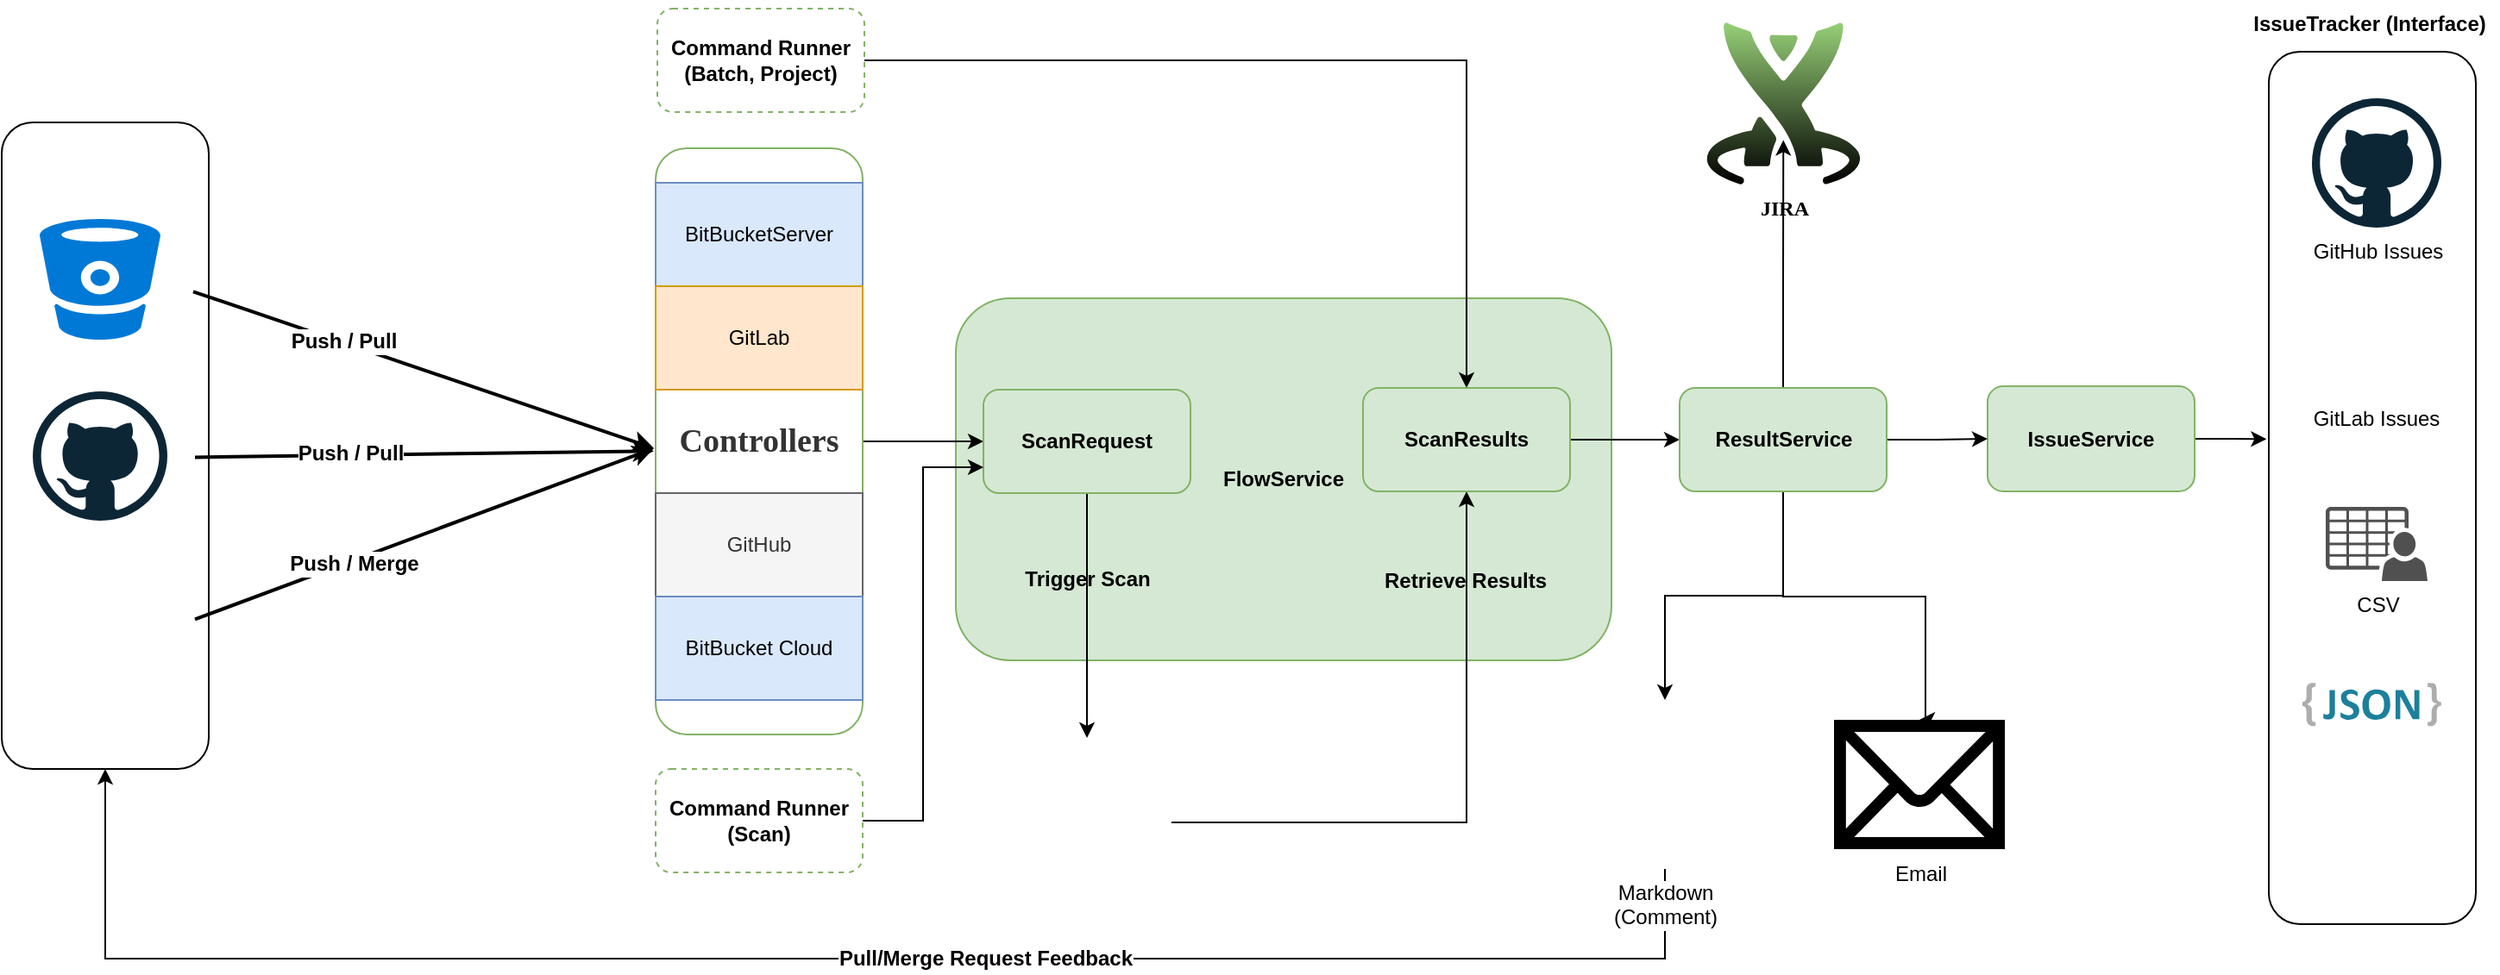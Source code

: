 <mxfile version="10.7.7"><diagram id="R9X81debLUxEu9t5-opN" name="Page-1"><mxGraphModel dx="2025" dy="1086" grid="1" gridSize="10" guides="1" tooltips="1" connect="1" arrows="1" fold="1" page="1" pageScale="1" pageWidth="850" pageHeight="1100" math="0" shadow="0"><root><mxCell id="0"/><mxCell id="1" parent="0"/><mxCell id="2" value="" style="rounded=1;whiteSpace=wrap;html=1;fillColor=none;" vertex="1" parent="1"><mxGeometry x="1165" y="74" width="120" height="506" as="geometry"/></mxCell><mxCell id="3" value="FlowService" style="rounded=1;whiteSpace=wrap;html=1;fillColor=#d5e8d4;strokeColor=#82b366;fontStyle=1" vertex="1" parent="1"><mxGeometry x="404" y="217" width="380" height="210" as="geometry"/></mxCell><mxCell id="4" style="edgeStyle=orthogonalEdgeStyle;rounded=0;orthogonalLoop=1;jettySize=auto;html=1;entryX=0;entryY=0.5;entryDx=0;entryDy=0;" edge="1" parent="1" source="5" target="12"><mxGeometry relative="1" as="geometry"/></mxCell><mxCell id="5" value="&lt;font face=&quot;Verdana&quot; size=&quot;1&quot; color=&quot;#333333&quot;&gt;&lt;b style=&quot;font-size: 19px&quot;&gt;Controllers&lt;/b&gt;&lt;/font&gt;" style="rounded=1;whiteSpace=wrap;html=1;fillColor=none;strokeColor=#82b366;" vertex="1" parent="1"><mxGeometry x="230" y="130" width="120" height="340" as="geometry"/></mxCell><mxCell id="6" value="BitBucketServer" style="rounded=0;whiteSpace=wrap;html=1;fillColor=#dae8fc;strokeColor=#6c8ebf;" vertex="1" parent="1"><mxGeometry x="230" y="150" width="120" height="60" as="geometry"/></mxCell><mxCell id="7" value="GitLab" style="rounded=0;whiteSpace=wrap;html=1;fillColor=#ffe6cc;strokeColor=#d79b00;" vertex="1" parent="1"><mxGeometry x="230" y="210" width="120" height="60" as="geometry"/></mxCell><mxCell id="8" value="GitHub" style="rounded=0;whiteSpace=wrap;html=1;fillColor=#f5f5f5;strokeColor=#666666;fontColor=#333333;" vertex="1" parent="1"><mxGeometry x="230" y="330" width="120" height="60" as="geometry"/></mxCell><mxCell id="9" value="BitBucket Cloud" style="rounded=0;whiteSpace=wrap;html=1;fillColor=#dae8fc;strokeColor=#6c8ebf;" vertex="1" parent="1"><mxGeometry x="230" y="390" width="120" height="60" as="geometry"/></mxCell><mxCell id="10" style="edgeStyle=orthogonalEdgeStyle;rounded=0;orthogonalLoop=1;jettySize=auto;html=1;" edge="1" parent="1" source="12" target="30"><mxGeometry relative="1" as="geometry"/></mxCell><mxCell id="11" value="Trigger Scan" style="text;html=1;resizable=0;points=[];align=center;verticalAlign=middle;labelBackgroundColor=none;fontStyle=1" vertex="1" connectable="0" parent="10"><mxGeometry x="-0.294" relative="1" as="geometry"><mxPoint as="offset"/></mxGeometry></mxCell><mxCell id="12" value="ScanRequest" style="rounded=1;whiteSpace=wrap;html=1;fillColor=#d5e8d4;strokeColor=#82b366;fontStyle=1" vertex="1" parent="1"><mxGeometry x="420" y="270" width="120" height="60" as="geometry"/></mxCell><mxCell id="13" style="edgeStyle=orthogonalEdgeStyle;rounded=0;orthogonalLoop=1;jettySize=auto;html=1;entryX=0;entryY=0.75;entryDx=0;entryDy=0;" edge="1" parent="1" source="14" target="12"><mxGeometry relative="1" as="geometry"/></mxCell><mxCell id="14" value="&lt;b&gt;Command Runner&lt;br&gt;(Scan)&lt;/b&gt;&lt;br&gt;" style="rounded=1;whiteSpace=wrap;html=1;fillColor=none;strokeColor=#82b366;dashed=1;" vertex="1" parent="1"><mxGeometry x="230" y="490" width="120" height="60" as="geometry"/></mxCell><mxCell id="15" value="" style="shadow=0;dashed=0;html=1;strokeColor=none;fillColor=#0079D6;labelPosition=center;verticalLabelPosition=bottom;verticalAlign=top;shape=mxgraph.azure.bitbucket_code_source;" vertex="1" parent="1"><mxGeometry x="-127" y="171" width="70" height="70" as="geometry"/></mxCell><mxCell id="16" value="" style="dashed=0;html=1;shape=mxgraph.weblogos.github;fillColor=#FFFFFF;" vertex="1" parent="1"><mxGeometry x="-131" y="271" width="78" height="75" as="geometry"/></mxCell><mxCell id="17" value="" style="shape=image;verticalLabelPosition=bottom;labelBackgroundColor=#ffffff;verticalAlign=top;aspect=fixed;imageAspect=0;image=https://png.icons8.com/color/540/gitlab.png;" vertex="1" parent="1"><mxGeometry x="-127" y="370" width="71" height="71" as="geometry"/></mxCell><mxCell id="18" style="rounded=0;html=1;entryX=0;entryY=0.5;jettySize=auto;orthogonalLoop=1;strokeWidth=2;" edge="1" parent="1" source="20"><mxGeometry relative="1" as="geometry"><mxPoint x="229" y="304" as="targetPoint"/></mxGeometry></mxCell><mxCell id="19" value="&lt;b&gt;Push / Merge&lt;/b&gt;" style="text;html=1;resizable=0;points=[];align=center;verticalAlign=middle;labelBackgroundColor=#ffffff;" vertex="1" connectable="0" parent="18"><mxGeometry x="-0.155" y="4" relative="1" as="geometry"><mxPoint x="-19" y="13" as="offset"/></mxGeometry></mxCell><mxCell id="20" value="" style="shape=image;verticalLabelPosition=bottom;labelBackgroundColor=#ffffff;verticalAlign=top;aspect=fixed;imageAspect=0;image=https://png.icons8.com/ios/540/webhook-filled.png;" vertex="1" parent="1"><mxGeometry x="-76" y="391" width="39" height="39" as="geometry"/></mxCell><mxCell id="21" style="edgeStyle=none;rounded=0;html=1;jettySize=auto;orthogonalLoop=1;strokeWidth=2;" edge="1" parent="1" source="23"><mxGeometry relative="1" as="geometry"><mxPoint x="229" y="305.579" as="targetPoint"/></mxGeometry></mxCell><mxCell id="22" value="&lt;b&gt;Push / Pull&lt;/b&gt;" style="text;html=1;resizable=0;points=[];align=center;verticalAlign=middle;labelBackgroundColor=#ffffff;" vertex="1" connectable="0" parent="21"><mxGeometry x="-0.356" relative="1" as="geometry"><mxPoint x="4" y="-1" as="offset"/></mxGeometry></mxCell><mxCell id="23" value="" style="shape=image;verticalLabelPosition=bottom;labelBackgroundColor=#ffffff;verticalAlign=top;aspect=fixed;imageAspect=0;image=https://png.icons8.com/ios/540/webhook-filled.png;" vertex="1" parent="1"><mxGeometry x="-76" y="290" width="39" height="39" as="geometry"/></mxCell><mxCell id="24" style="edgeStyle=none;rounded=0;html=1;entryX=0;entryY=0.5;jettySize=auto;orthogonalLoop=1;strokeWidth=2;" edge="1" parent="1" source="26"><mxGeometry relative="1" as="geometry"><mxPoint x="229" y="304" as="targetPoint"/></mxGeometry></mxCell><mxCell id="25" value="&lt;b&gt;Push / Pull&lt;/b&gt;" style="text;html=1;resizable=0;points=[];align=center;verticalAlign=middle;labelBackgroundColor=#ffffff;" vertex="1" connectable="0" parent="24"><mxGeometry x="-0.441" y="1" relative="1" as="geometry"><mxPoint x="12" y="4" as="offset"/></mxGeometry></mxCell><mxCell id="26" value="" style="shape=image;verticalLabelPosition=bottom;labelBackgroundColor=#ffffff;verticalAlign=top;aspect=fixed;imageAspect=0;image=https://png.icons8.com/ios/540/webhook-filled.png;" vertex="1" parent="1"><mxGeometry x="-77" y="187" width="39" height="39" as="geometry"/></mxCell><mxCell id="27" value="JIRA" style="dashed=0;html=1;shape=mxgraph.weblogos.confluence;fillColor=#97D077;strokeColor=none;rounded=0;glass=1;comic=0;labelBackgroundColor=none;fontFamily=Lucida Console;fontColor=#000000;align=center;gradientColor=#000000;labelPosition=center;verticalLabelPosition=bottom;verticalAlign=top;fontStyle=1" vertex="1" parent="1"><mxGeometry x="838" y="57" width="92" height="94" as="geometry"/></mxCell><mxCell id="28" style="edgeStyle=orthogonalEdgeStyle;rounded=0;orthogonalLoop=1;jettySize=auto;html=1;" edge="1" parent="1" source="30" target="34"><mxGeometry relative="1" as="geometry"/></mxCell><mxCell id="29" value="Retrieve Results" style="text;html=1;resizable=0;points=[];align=center;verticalAlign=middle;labelBackgroundColor=none;fontStyle=1" vertex="1" connectable="0" parent="28"><mxGeometry x="0.603" y="1" relative="1" as="geometry"><mxPoint y="-20" as="offset"/></mxGeometry></mxCell><mxCell id="30" value="" style="shape=image;verticalLabelPosition=top;labelBackgroundColor=#ffffff;verticalAlign=bottom;aspect=fixed;imageAspect=0;image=https://avatars0.githubusercontent.com/u/15811295?s=200&amp;v=4;fontStyle=1;labelPosition=center;align=center;" vertex="1" parent="1"><mxGeometry x="431" y="472" width="98" height="98" as="geometry"/></mxCell><mxCell id="31" style="edgeStyle=orthogonalEdgeStyle;rounded=0;orthogonalLoop=1;jettySize=auto;html=1;" edge="1" parent="1" source="32" target="34"><mxGeometry relative="1" as="geometry"/></mxCell><mxCell id="32" value="&lt;b&gt;Command Runner&lt;br&gt;(Batch, Project)&lt;/b&gt;&lt;br&gt;" style="rounded=1;whiteSpace=wrap;html=1;fillColor=none;strokeColor=#82b366;dashed=1;" vertex="1" parent="1"><mxGeometry x="231" y="49" width="120" height="60" as="geometry"/></mxCell><mxCell id="33" style="edgeStyle=orthogonalEdgeStyle;rounded=0;orthogonalLoop=1;jettySize=auto;html=1;entryX=0;entryY=0.5;entryDx=0;entryDy=0;" edge="1" parent="1" source="34" target="42"><mxGeometry relative="1" as="geometry"/></mxCell><mxCell id="34" value="ScanResults" style="rounded=1;whiteSpace=wrap;html=1;fillColor=#d5e8d4;strokeColor=#82b366;fontStyle=1" vertex="1" parent="1"><mxGeometry x="640" y="269" width="120" height="60" as="geometry"/></mxCell><mxCell id="35" style="edgeStyle=orthogonalEdgeStyle;rounded=0;orthogonalLoop=1;jettySize=auto;html=1;entryX=-0.011;entryY=0.444;entryDx=0;entryDy=0;entryPerimeter=0;" edge="1" parent="1" source="36" target="2"><mxGeometry relative="1" as="geometry"/></mxCell><mxCell id="36" value="IssueService" style="rounded=1;whiteSpace=wrap;html=1;fillColor=#d5e8d4;strokeColor=#82b366;fontStyle=1" vertex="1" parent="1"><mxGeometry x="1002" y="268" width="120" height="61" as="geometry"/></mxCell><mxCell id="37" value="GitHub Issues" style="dashed=0;outlineConnect=0;html=1;align=center;labelPosition=center;verticalLabelPosition=bottom;verticalAlign=top;shape=mxgraph.weblogos.github;fillColor=none;" vertex="1" parent="1"><mxGeometry x="1190" y="101" width="75" height="75" as="geometry"/></mxCell><mxCell id="38" style="edgeStyle=orthogonalEdgeStyle;rounded=0;orthogonalLoop=1;jettySize=auto;html=1;entryX=0.496;entryY=0.726;entryDx=0;entryDy=0;entryPerimeter=0;fontStyle=1" edge="1" parent="1" source="42" target="27"><mxGeometry relative="1" as="geometry"/></mxCell><mxCell id="39" style="edgeStyle=orthogonalEdgeStyle;rounded=0;orthogonalLoop=1;jettySize=auto;html=1;" edge="1" parent="1" source="42" target="36"><mxGeometry relative="1" as="geometry"/></mxCell><mxCell id="40" style="edgeStyle=orthogonalEdgeStyle;rounded=0;orthogonalLoop=1;jettySize=auto;html=1;" edge="1" parent="1" source="42" target="50"><mxGeometry relative="1" as="geometry"/></mxCell><mxCell id="41" style="edgeStyle=orthogonalEdgeStyle;rounded=0;orthogonalLoop=1;jettySize=auto;html=1;entryX=0.5;entryY=0;entryDx=0;entryDy=0;entryPerimeter=0;" edge="1" parent="1" source="42" target="51"><mxGeometry relative="1" as="geometry"><Array as="points"><mxPoint x="884" y="390"/><mxPoint x="966" y="390"/></Array></mxGeometry></mxCell><mxCell id="42" value="ResultService" style="rounded=1;whiteSpace=wrap;html=1;fillColor=#d5e8d4;strokeColor=#82b366;fontStyle=1" vertex="1" parent="1"><mxGeometry x="823.5" y="269" width="120" height="60" as="geometry"/></mxCell><mxCell id="43" value="GitLab Issues" style="shape=image;html=1;verticalAlign=top;verticalLabelPosition=bottom;labelBackgroundColor=#ffffff;imageAspect=0;aspect=fixed;image=https://cdn3.iconfinder.com/data/icons/logos-and-brands-adobe/512/144_Gitlab-128.png;fillColor=none;" vertex="1" parent="1"><mxGeometry x="1194" y="207" width="66" height="66" as="geometry"/></mxCell><mxCell id="44" value="CSV" style="pointerEvents=1;shadow=0;dashed=0;html=1;strokeColor=none;fillColor=#505050;labelPosition=center;verticalLabelPosition=bottom;verticalAlign=top;outlineConnect=0;align=center;shape=mxgraph.office.users.csv_file;" vertex="1" parent="1"><mxGeometry x="1198" y="338" width="59" height="43" as="geometry"/></mxCell><mxCell id="45" value="" style="dashed=0;outlineConnect=0;html=1;align=center;labelPosition=center;verticalLabelPosition=bottom;verticalAlign=top;shape=mxgraph.weblogos.json_2;fillColor=none;" vertex="1" parent="1"><mxGeometry x="1184.5" y="440" width="80.4" height="25.2" as="geometry"/></mxCell><mxCell id="46" value="" style="shape=image;html=1;verticalAlign=top;verticalLabelPosition=bottom;labelBackgroundColor=#ffffff;imageAspect=0;aspect=fixed;image=https://cdn4.iconfinder.com/data/icons/adobe-vicons/512/XML_Extention-128.png;fillColor=none;" vertex="1" parent="1"><mxGeometry x="1193" y="500" width="60" height="60" as="geometry"/></mxCell><mxCell id="47" value="IssueTracker (Interface)" style="text;html=1;align=center;fontStyle=1" vertex="1" parent="1"><mxGeometry x="1148" y="44" width="150" height="30" as="geometry"/></mxCell><mxCell id="48" style="edgeStyle=orthogonalEdgeStyle;rounded=0;orthogonalLoop=1;jettySize=auto;html=1;entryX=0.5;entryY=1;entryDx=0;entryDy=0;" edge="1" parent="1" source="50" target="52"><mxGeometry relative="1" as="geometry"><Array as="points"><mxPoint x="815" y="600"/><mxPoint x="-89" y="600"/></Array></mxGeometry></mxCell><mxCell id="49" value="Pull/Merge Request Feedback" style="text;html=1;resizable=0;points=[];align=center;verticalAlign=middle;labelBackgroundColor=#ffffff;fontStyle=1" vertex="1" connectable="0" parent="48"><mxGeometry x="-0.163" relative="1" as="geometry"><mxPoint as="offset"/></mxGeometry></mxCell><mxCell id="50" value="Markdown &lt;br&gt;(Comment)" style="shape=image;html=1;verticalAlign=top;verticalLabelPosition=bottom;labelBackgroundColor=#ffffff;imageAspect=0;aspect=fixed;image=https://cdn4.iconfinder.com/data/icons/logos-and-brands-1/512/205_Markdown_logo_logos-128.png;dashed=1;strokeWidth=3;fillColor=none;align=center;" vertex="1" parent="1"><mxGeometry x="766" y="450" width="98" height="98" as="geometry"/></mxCell><mxCell id="51" value="Email" style="shape=mxgraph.signs.tech.mail;html=1;fillColor=#000000;strokeColor=none;verticalLabelPosition=bottom;verticalAlign=top;align=center;dashed=1;" vertex="1" parent="1"><mxGeometry x="913" y="461.5" width="99" height="75" as="geometry"/></mxCell><mxCell id="52" value="" style="rounded=1;whiteSpace=wrap;html=1;fillColor=none;" vertex="1" parent="1"><mxGeometry x="-149" y="115" width="120" height="375" as="geometry"/></mxCell></root></mxGraphModel></diagram></mxfile>